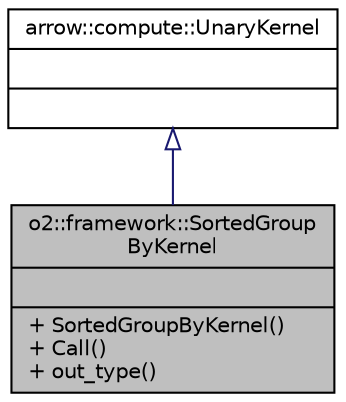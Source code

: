 digraph "o2::framework::SortedGroupByKernel"
{
 // INTERACTIVE_SVG=YES
  bgcolor="transparent";
  edge [fontname="Helvetica",fontsize="10",labelfontname="Helvetica",labelfontsize="10"];
  node [fontname="Helvetica",fontsize="10",shape=record];
  Node0 [label="{o2::framework::SortedGroup\lByKernel\n||+ SortedGroupByKernel()\l+ Call()\l+ out_type()\l}",height=0.2,width=0.4,color="black", fillcolor="grey75", style="filled", fontcolor="black"];
  Node1 -> Node0 [dir="back",color="midnightblue",fontsize="10",style="solid",arrowtail="onormal",fontname="Helvetica"];
  Node1 [label="{arrow::compute::UnaryKernel\n||}",height=0.2,width=0.4,color="black",URL="$d7/db5/classarrow_1_1compute_1_1UnaryKernel.html"];
}
